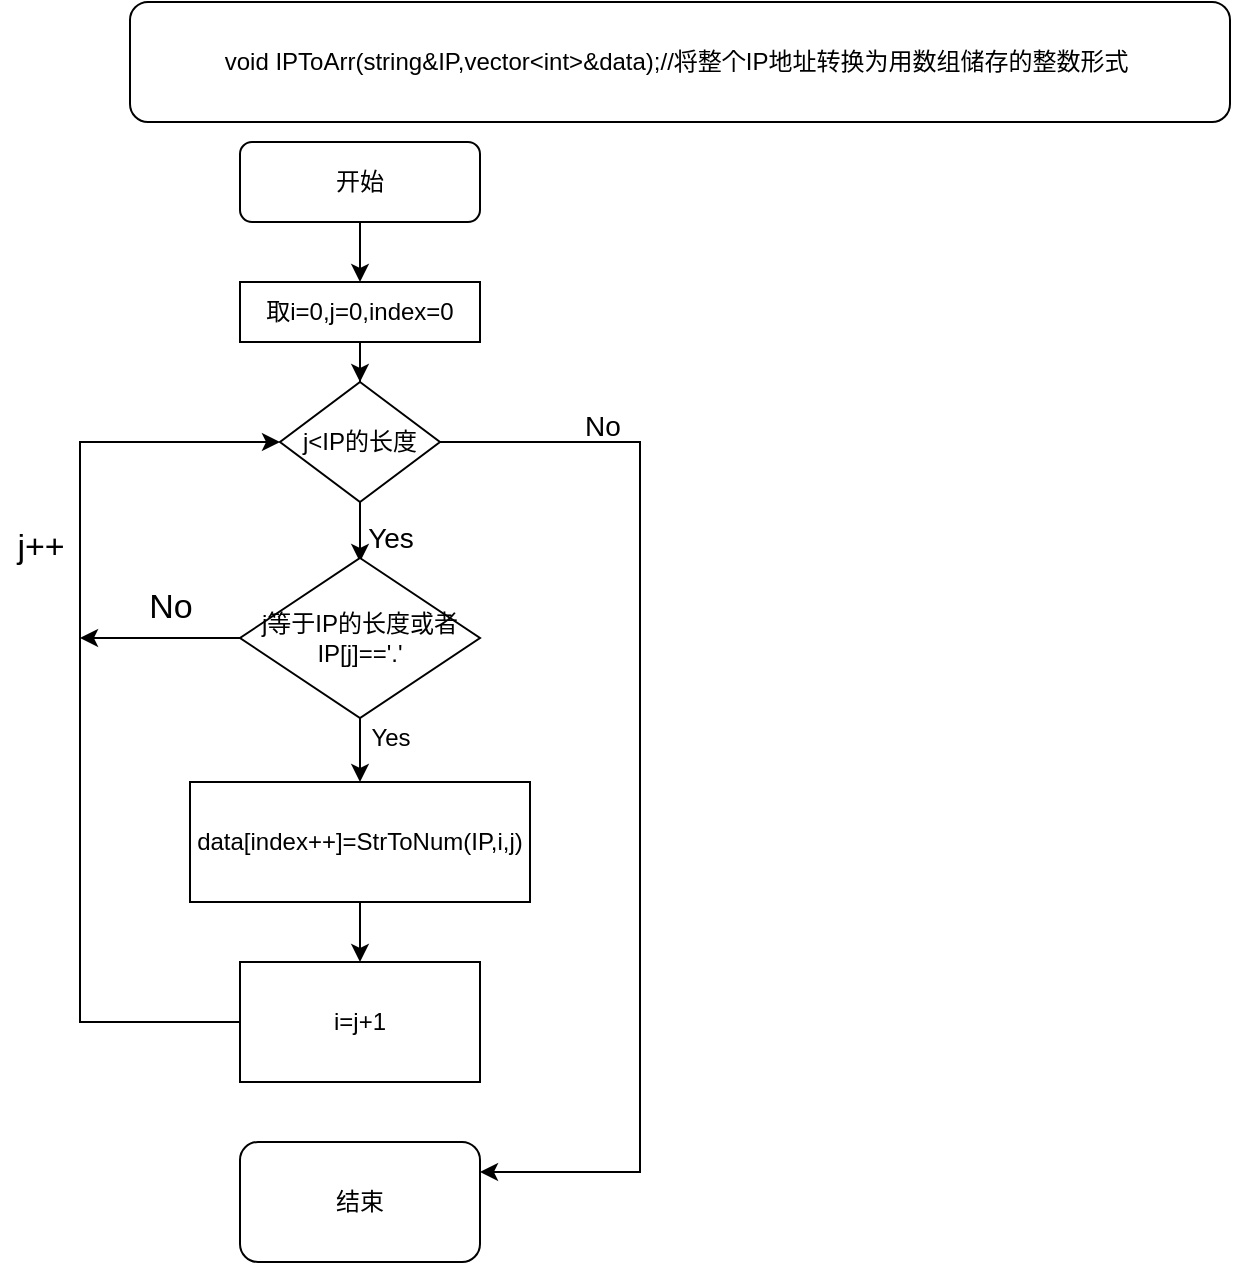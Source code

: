 <mxfile version="12.6.5" type="device"><diagram id="C5RBs43oDa-KdzZeNtuy" name="Page-1"><mxGraphModel dx="1205" dy="696" grid="1" gridSize="10" guides="1" tooltips="1" connect="1" arrows="1" fold="1" page="1" pageScale="1" pageWidth="827" pageHeight="1169" math="0" shadow="0"><root><mxCell id="WIyWlLk6GJQsqaUBKTNV-0"/><mxCell id="WIyWlLk6GJQsqaUBKTNV-1" parent="WIyWlLk6GJQsqaUBKTNV-0"/><mxCell id="3TBn3IqeqNapV51WIfp4-1" style="edgeStyle=orthogonalEdgeStyle;rounded=0;orthogonalLoop=1;jettySize=auto;html=1;exitX=0.5;exitY=1;exitDx=0;exitDy=0;" edge="1" parent="WIyWlLk6GJQsqaUBKTNV-1" source="WIyWlLk6GJQsqaUBKTNV-3" target="3TBn3IqeqNapV51WIfp4-2"><mxGeometry relative="1" as="geometry"><mxPoint x="220" y="160" as="targetPoint"/></mxGeometry></mxCell><mxCell id="WIyWlLk6GJQsqaUBKTNV-3" value="开始" style="rounded=1;whiteSpace=wrap;html=1;fontSize=12;glass=0;strokeWidth=1;shadow=0;" parent="WIyWlLk6GJQsqaUBKTNV-1" vertex="1"><mxGeometry x="160" y="80" width="120" height="40" as="geometry"/></mxCell><mxCell id="3TBn3IqeqNapV51WIfp4-0" value="void IPToArr(string&amp;amp;IP,vector&amp;lt;int&amp;gt;&amp;amp;data);//将整个IP地址转换为用数组储存的整数形式&amp;nbsp;" style="rounded=1;whiteSpace=wrap;html=1;" vertex="1" parent="WIyWlLk6GJQsqaUBKTNV-1"><mxGeometry x="105" y="10" width="550" height="60" as="geometry"/></mxCell><mxCell id="3TBn3IqeqNapV51WIfp4-8" style="edgeStyle=orthogonalEdgeStyle;rounded=0;orthogonalLoop=1;jettySize=auto;html=1;" edge="1" parent="WIyWlLk6GJQsqaUBKTNV-1" source="3TBn3IqeqNapV51WIfp4-2" target="3TBn3IqeqNapV51WIfp4-9"><mxGeometry relative="1" as="geometry"><mxPoint x="220" y="210" as="targetPoint"/></mxGeometry></mxCell><mxCell id="3TBn3IqeqNapV51WIfp4-2" value="取i=0,j=0,index=0" style="rounded=0;whiteSpace=wrap;html=1;" vertex="1" parent="WIyWlLk6GJQsqaUBKTNV-1"><mxGeometry x="160" y="150" width="120" height="30" as="geometry"/></mxCell><mxCell id="3TBn3IqeqNapV51WIfp4-11" style="edgeStyle=orthogonalEdgeStyle;rounded=0;orthogonalLoop=1;jettySize=auto;html=1;exitX=0.5;exitY=1;exitDx=0;exitDy=0;" edge="1" parent="WIyWlLk6GJQsqaUBKTNV-1" source="3TBn3IqeqNapV51WIfp4-9"><mxGeometry relative="1" as="geometry"><mxPoint x="220" y="290" as="targetPoint"/></mxGeometry></mxCell><mxCell id="3TBn3IqeqNapV51WIfp4-26" style="edgeStyle=orthogonalEdgeStyle;rounded=0;orthogonalLoop=1;jettySize=auto;html=1;exitX=1;exitY=0.5;exitDx=0;exitDy=0;fontSize=12;entryX=1;entryY=0.25;entryDx=0;entryDy=0;" edge="1" parent="WIyWlLk6GJQsqaUBKTNV-1" source="3TBn3IqeqNapV51WIfp4-9" target="3TBn3IqeqNapV51WIfp4-30"><mxGeometry relative="1" as="geometry"><mxPoint x="360" y="600" as="targetPoint"/><Array as="points"><mxPoint x="360" y="230"/><mxPoint x="360" y="595"/></Array></mxGeometry></mxCell><mxCell id="3TBn3IqeqNapV51WIfp4-9" value="j&amp;lt;IP的长度" style="rhombus;whiteSpace=wrap;html=1;" vertex="1" parent="WIyWlLk6GJQsqaUBKTNV-1"><mxGeometry x="180" y="200" width="80" height="60" as="geometry"/></mxCell><mxCell id="3TBn3IqeqNapV51WIfp4-12" value="&lt;font style=&quot;font-size: 14px&quot;&gt;Yes&lt;/font&gt;" style="text;html=1;align=center;verticalAlign=middle;resizable=0;points=[];autosize=1;" vertex="1" parent="WIyWlLk6GJQsqaUBKTNV-1"><mxGeometry x="215" y="268" width="40" height="20" as="geometry"/></mxCell><mxCell id="3TBn3IqeqNapV51WIfp4-14" style="edgeStyle=orthogonalEdgeStyle;rounded=0;orthogonalLoop=1;jettySize=auto;html=1;exitX=0.5;exitY=1;exitDx=0;exitDy=0;" edge="1" parent="WIyWlLk6GJQsqaUBKTNV-1" source="3TBn3IqeqNapV51WIfp4-13"><mxGeometry relative="1" as="geometry"><mxPoint x="220" y="400" as="targetPoint"/></mxGeometry></mxCell><mxCell id="3TBn3IqeqNapV51WIfp4-23" value="" style="edgeStyle=orthogonalEdgeStyle;rounded=0;orthogonalLoop=1;jettySize=auto;html=1;fontSize=17;" edge="1" parent="WIyWlLk6GJQsqaUBKTNV-1" source="3TBn3IqeqNapV51WIfp4-13"><mxGeometry relative="1" as="geometry"><mxPoint x="80" y="328" as="targetPoint"/></mxGeometry></mxCell><mxCell id="3TBn3IqeqNapV51WIfp4-13" value="j等于IP的长度或者IP[j]=='.'" style="rhombus;whiteSpace=wrap;html=1;" vertex="1" parent="WIyWlLk6GJQsqaUBKTNV-1"><mxGeometry x="160" y="288" width="120" height="80" as="geometry"/></mxCell><mxCell id="3TBn3IqeqNapV51WIfp4-16" style="edgeStyle=orthogonalEdgeStyle;rounded=0;orthogonalLoop=1;jettySize=auto;html=1;exitX=0.5;exitY=1;exitDx=0;exitDy=0;" edge="1" parent="WIyWlLk6GJQsqaUBKTNV-1" source="3TBn3IqeqNapV51WIfp4-15" target="3TBn3IqeqNapV51WIfp4-17"><mxGeometry relative="1" as="geometry"><mxPoint x="220" y="490" as="targetPoint"/></mxGeometry></mxCell><mxCell id="3TBn3IqeqNapV51WIfp4-15" value="data[index++]=StrToNum(IP,i,j)" style="rounded=0;whiteSpace=wrap;html=1;" vertex="1" parent="WIyWlLk6GJQsqaUBKTNV-1"><mxGeometry x="135" y="400" width="170" height="60" as="geometry"/></mxCell><mxCell id="3TBn3IqeqNapV51WIfp4-20" style="edgeStyle=orthogonalEdgeStyle;rounded=0;orthogonalLoop=1;jettySize=auto;html=1;exitX=0;exitY=0.5;exitDx=0;exitDy=0;entryX=0;entryY=0.5;entryDx=0;entryDy=0;" edge="1" parent="WIyWlLk6GJQsqaUBKTNV-1" source="3TBn3IqeqNapV51WIfp4-17" target="3TBn3IqeqNapV51WIfp4-9"><mxGeometry relative="1" as="geometry"><mxPoint x="80" y="220" as="targetPoint"/><Array as="points"><mxPoint x="80" y="520"/><mxPoint x="80" y="230"/></Array></mxGeometry></mxCell><mxCell id="3TBn3IqeqNapV51WIfp4-17" value="i=j+1" style="rounded=0;whiteSpace=wrap;html=1;" vertex="1" parent="WIyWlLk6GJQsqaUBKTNV-1"><mxGeometry x="160" y="490" width="120" height="60" as="geometry"/></mxCell><mxCell id="3TBn3IqeqNapV51WIfp4-21" value="j++" style="text;html=1;align=center;verticalAlign=middle;resizable=0;points=[];autosize=1;fontSize=17;" vertex="1" parent="WIyWlLk6GJQsqaUBKTNV-1"><mxGeometry x="40" y="268" width="40" height="30" as="geometry"/></mxCell><mxCell id="3TBn3IqeqNapV51WIfp4-24" value="No" style="text;html=1;align=center;verticalAlign=middle;resizable=0;points=[];autosize=1;fontSize=17;" vertex="1" parent="WIyWlLk6GJQsqaUBKTNV-1"><mxGeometry x="105" y="298" width="40" height="30" as="geometry"/></mxCell><mxCell id="3TBn3IqeqNapV51WIfp4-25" value="Yes" style="text;html=1;align=center;verticalAlign=middle;resizable=0;points=[];autosize=1;fontSize=12;" vertex="1" parent="WIyWlLk6GJQsqaUBKTNV-1"><mxGeometry x="220" y="368" width="30" height="20" as="geometry"/></mxCell><mxCell id="3TBn3IqeqNapV51WIfp4-27" value="&lt;font style=&quot;font-size: 14px&quot;&gt;No&lt;/font&gt;" style="text;html=1;align=center;verticalAlign=middle;resizable=0;points=[];autosize=1;fontSize=12;" vertex="1" parent="WIyWlLk6GJQsqaUBKTNV-1"><mxGeometry x="326" y="212" width="30" height="20" as="geometry"/></mxCell><mxCell id="3TBn3IqeqNapV51WIfp4-30" value="结束" style="rounded=1;whiteSpace=wrap;html=1;fontSize=12;" vertex="1" parent="WIyWlLk6GJQsqaUBKTNV-1"><mxGeometry x="160" y="580" width="120" height="60" as="geometry"/></mxCell></root></mxGraphModel></diagram></mxfile>